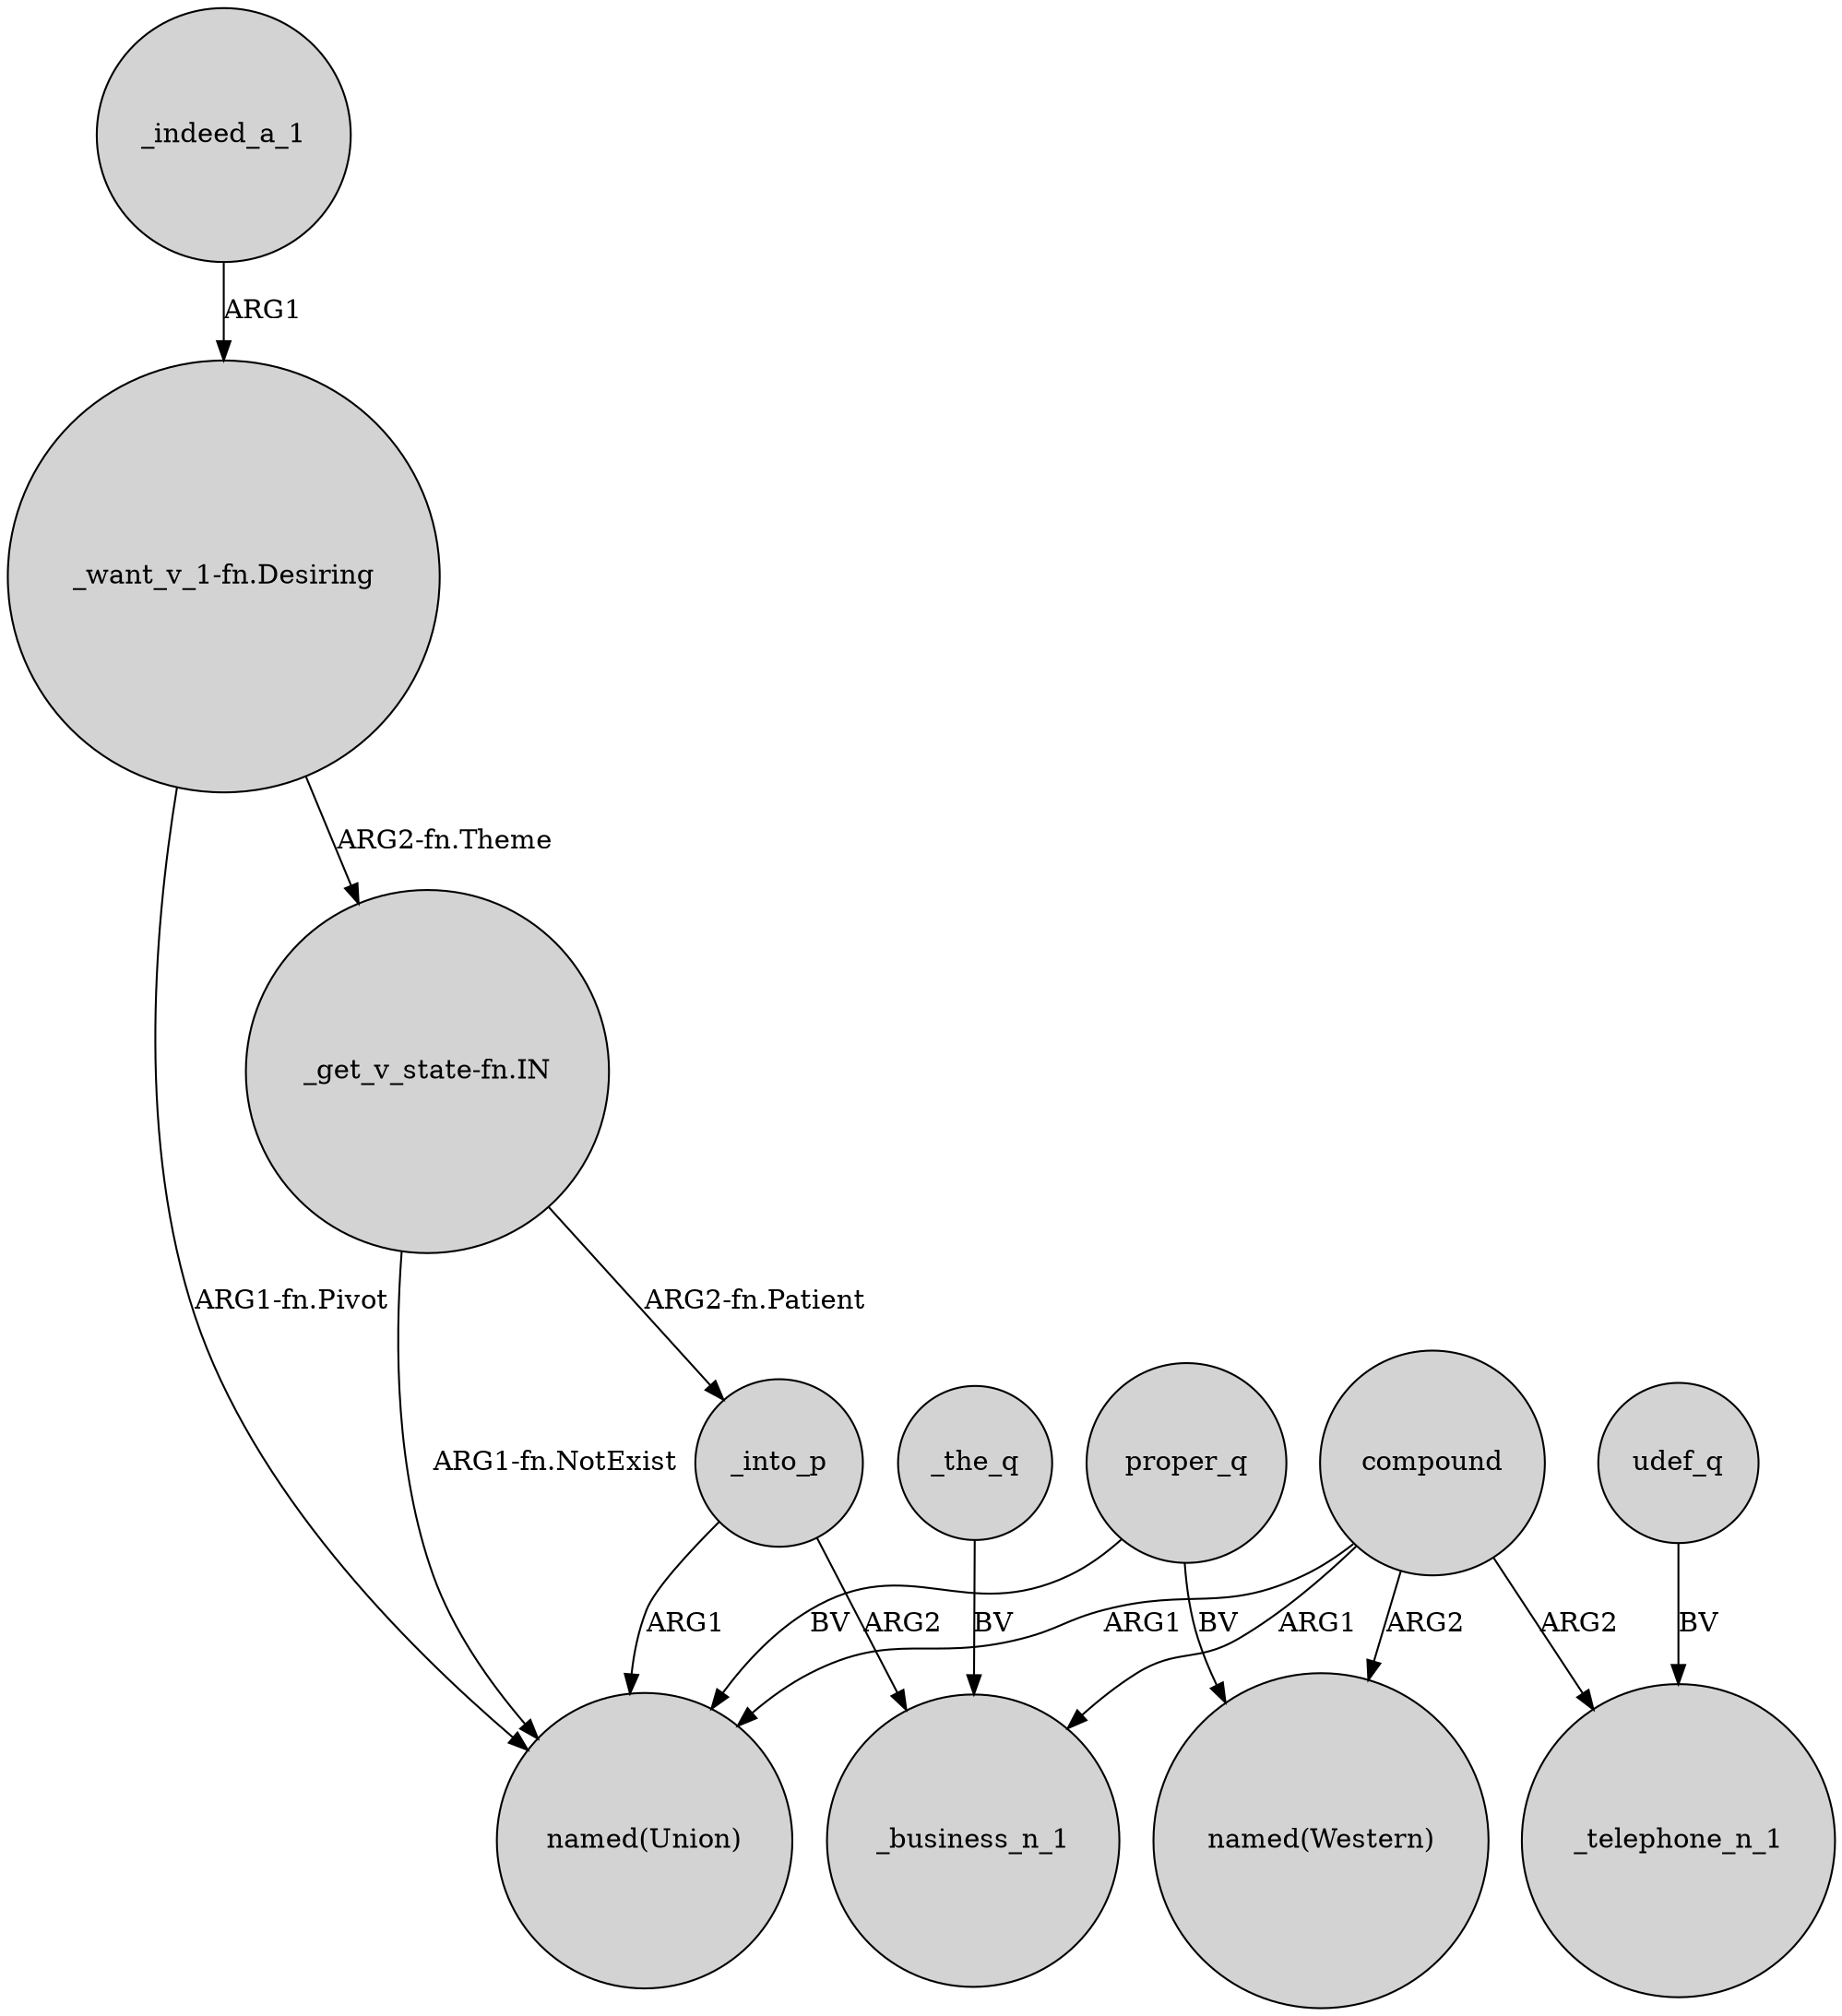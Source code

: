 digraph {
	node [shape=circle style=filled]
	"_get_v_state-fn.IN" -> "named(Union)" [label="ARG1-fn.NotExist"]
	_into_p -> _business_n_1 [label=ARG2]
	_the_q -> _business_n_1 [label=BV]
	"_want_v_1-fn.Desiring" -> "named(Union)" [label="ARG1-fn.Pivot"]
	udef_q -> _telephone_n_1 [label=BV]
	compound -> "named(Union)" [label=ARG1]
	_indeed_a_1 -> "_want_v_1-fn.Desiring" [label=ARG1]
	"_get_v_state-fn.IN" -> _into_p [label="ARG2-fn.Patient"]
	proper_q -> "named(Union)" [label=BV]
	compound -> _telephone_n_1 [label=ARG2]
	compound -> _business_n_1 [label=ARG1]
	"_want_v_1-fn.Desiring" -> "_get_v_state-fn.IN" [label="ARG2-fn.Theme"]
	_into_p -> "named(Union)" [label=ARG1]
	compound -> "named(Western)" [label=ARG2]
	proper_q -> "named(Western)" [label=BV]
}
